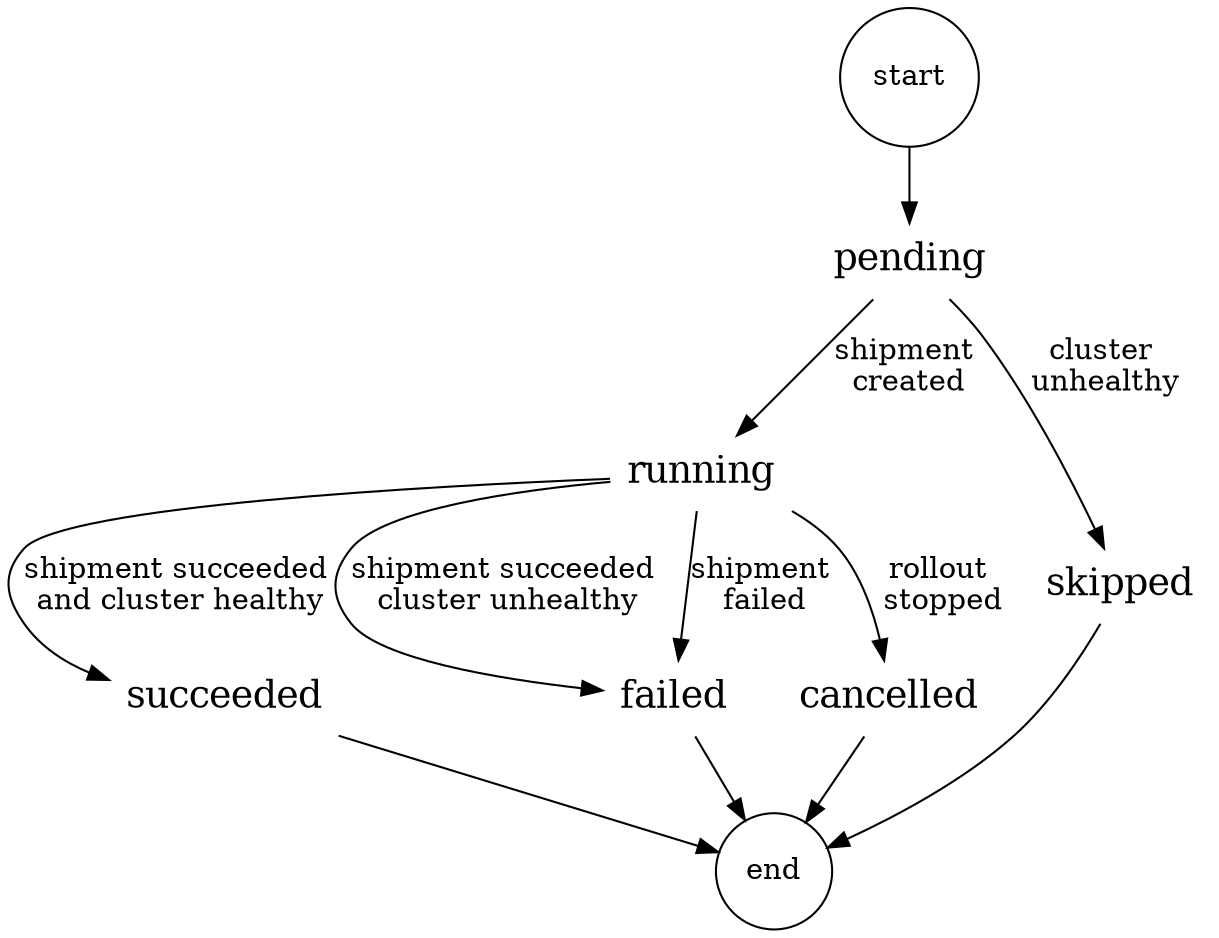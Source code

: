 digraph States {
    "start" [shape=circle];
    "end" [shape=circle];

    node [shape=plaintext, fontsize=18];

    "start"   -> "pending";
    "pending" -> "running"  [label="shipment\n created"];
    "pending" -> "skipped" [label="cluster\n unhealthy"];

    "running" -> "succeeded" [label="shipment succeeded\n and cluster healthy"];
    "running" -> "failed" [label="shipment succeeded\n cluster unhealthy"];
    "running" -> "failed" [label="shipment\n failed"];
    "running" -> "cancelled" [label="rollout\n stopped"];

    "skipped"   -> "end";
    "succeeded" -> "end";
    "failed"    -> "end";
    "cancelled" -> "end";
}

